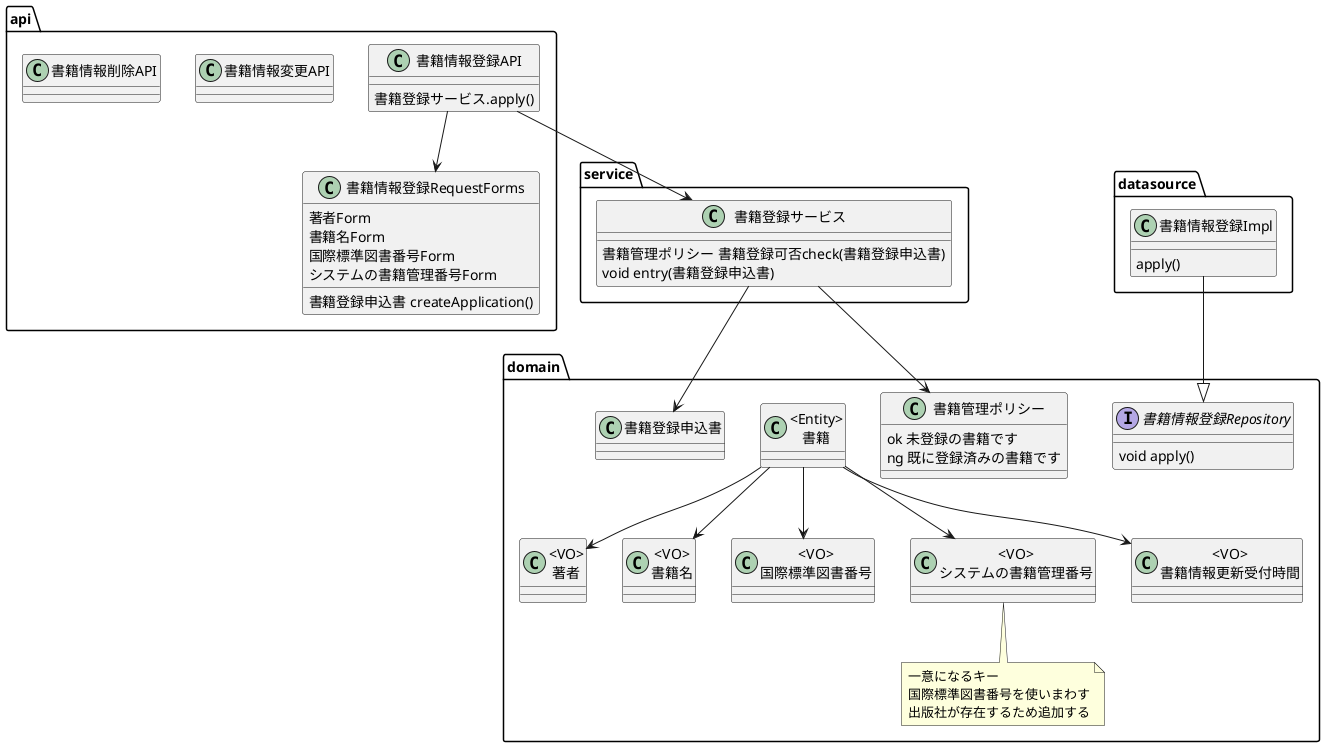 @startuml

package api{
    class 書籍情報登録API{
        書籍登録サービス.apply()
    }

    class 書籍情報登録RequestForms{
        著者Form
        書籍名Form
        国際標準図書番号Form
        システムの書籍管理番号Form

        書籍登録申込書 createApplication()
    }

    class 書籍情報変更API{
    }

    class 書籍情報削除API{
    }
}

package service{
    class 書籍登録サービス{
        書籍管理ポリシー 書籍登録可否check(書籍登録申込書)
        void entry(書籍登録申込書)
    }
}


package domain{

    class 書籍登録申込書{
    }

    class 書籍管理ポリシー {
        ok 未登録の書籍です
        ng 既に登録済みの書籍です
    }

    class "<Entity>\n書籍" as 書籍{
    }

    class "<VO>\n著者" as 著者{
    }

    class "<VO>\n書籍名" as 書籍名{
    }

    class "<VO>\n国際標準図書番号" as 国際標準図書番号{
    }

    class "<VO>\nシステムの書籍管理番号" as システムの書籍管理番号{
    }
    note bottom
    一意になるキー
    国際標準図書番号を使いまわす
    出版社が存在するため追加する
    end note

    class "<VO>\n書籍情報更新受付時間" as 書籍情報更新受付時間{
    }

    interface 書籍情報登録Repository{
        void apply()
    }
}


package datasource{

    class 書籍情報登録Impl{
        apply()
    }
}


書籍 --> 著者
書籍 --> 書籍名
書籍 --> 国際標準図書番号
書籍 --> システムの書籍管理番号
書籍 --> 書籍情報更新受付時間

書籍情報登録API --> 書籍登録サービス
書籍登録サービス --> 書籍登録申込書

書籍情報登録API --> 書籍情報登録RequestForms
書籍情報登録Impl --|> 書籍情報登録Repository
書籍登録サービス --> 書籍管理ポリシー
@enduml